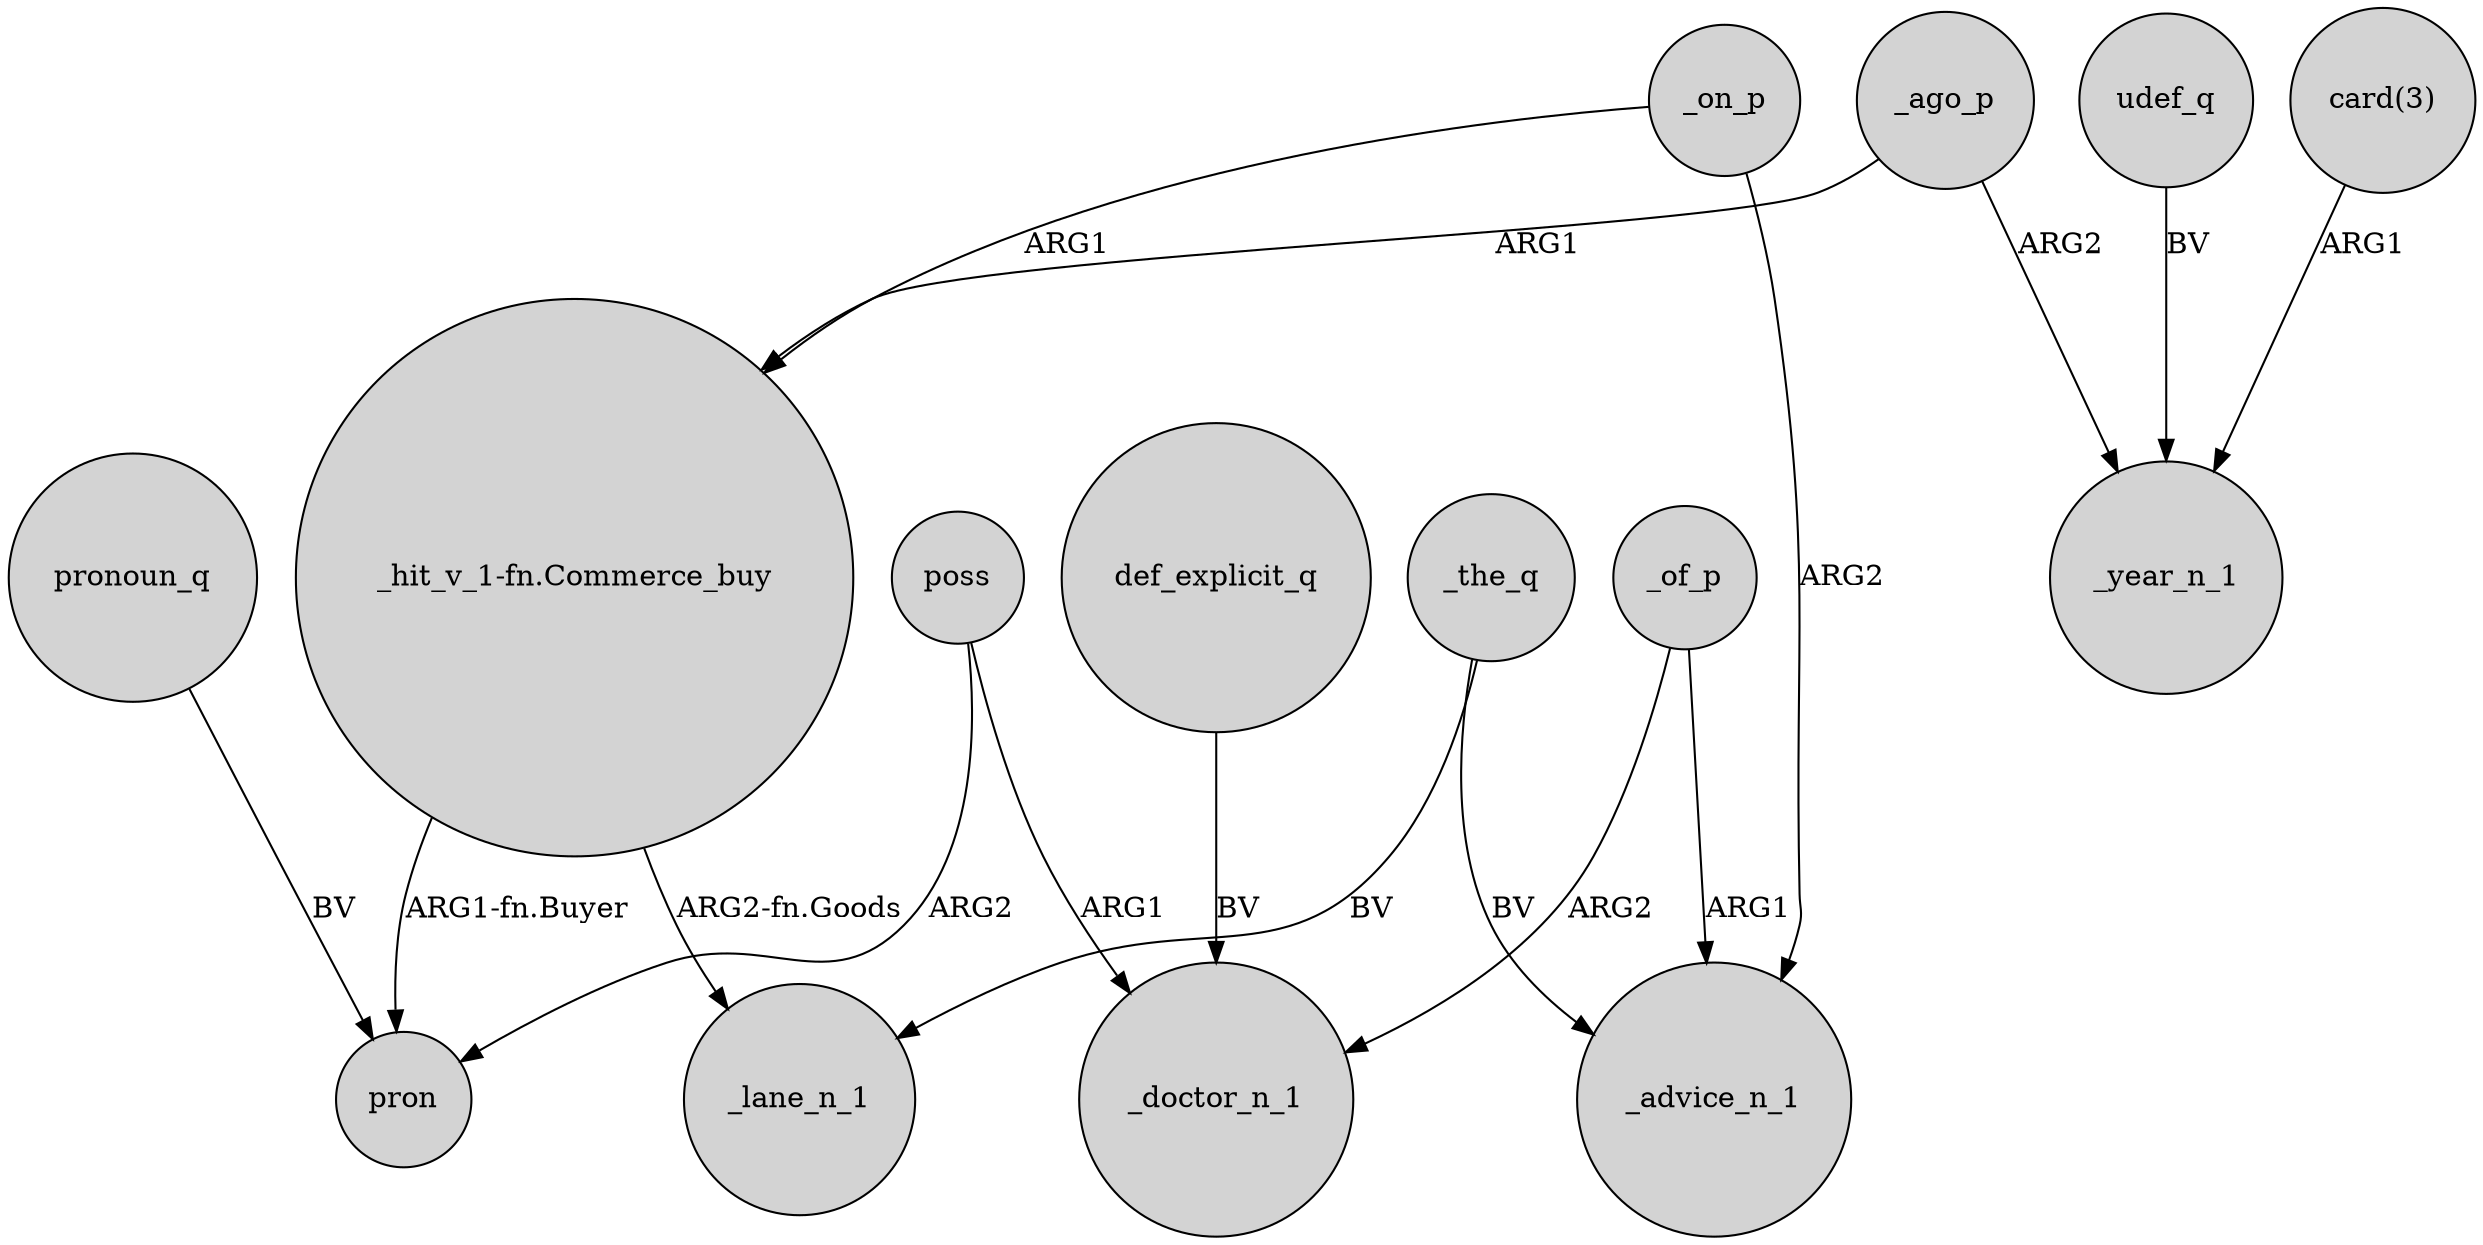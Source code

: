 digraph {
	node [shape=circle style=filled]
	_ago_p -> "_hit_v_1-fn.Commerce_buy" [label=ARG1]
	_the_q -> _advice_n_1 [label=BV]
	udef_q -> _year_n_1 [label=BV]
	"_hit_v_1-fn.Commerce_buy" -> pron [label="ARG1-fn.Buyer"]
	def_explicit_q -> _doctor_n_1 [label=BV]
	poss -> _doctor_n_1 [label=ARG1]
	_on_p -> "_hit_v_1-fn.Commerce_buy" [label=ARG1]
	"card(3)" -> _year_n_1 [label=ARG1]
	"_hit_v_1-fn.Commerce_buy" -> _lane_n_1 [label="ARG2-fn.Goods"]
	_of_p -> _advice_n_1 [label=ARG1]
	_of_p -> _doctor_n_1 [label=ARG2]
	_on_p -> _advice_n_1 [label=ARG2]
	pronoun_q -> pron [label=BV]
	poss -> pron [label=ARG2]
	_the_q -> _lane_n_1 [label=BV]
	_ago_p -> _year_n_1 [label=ARG2]
}
